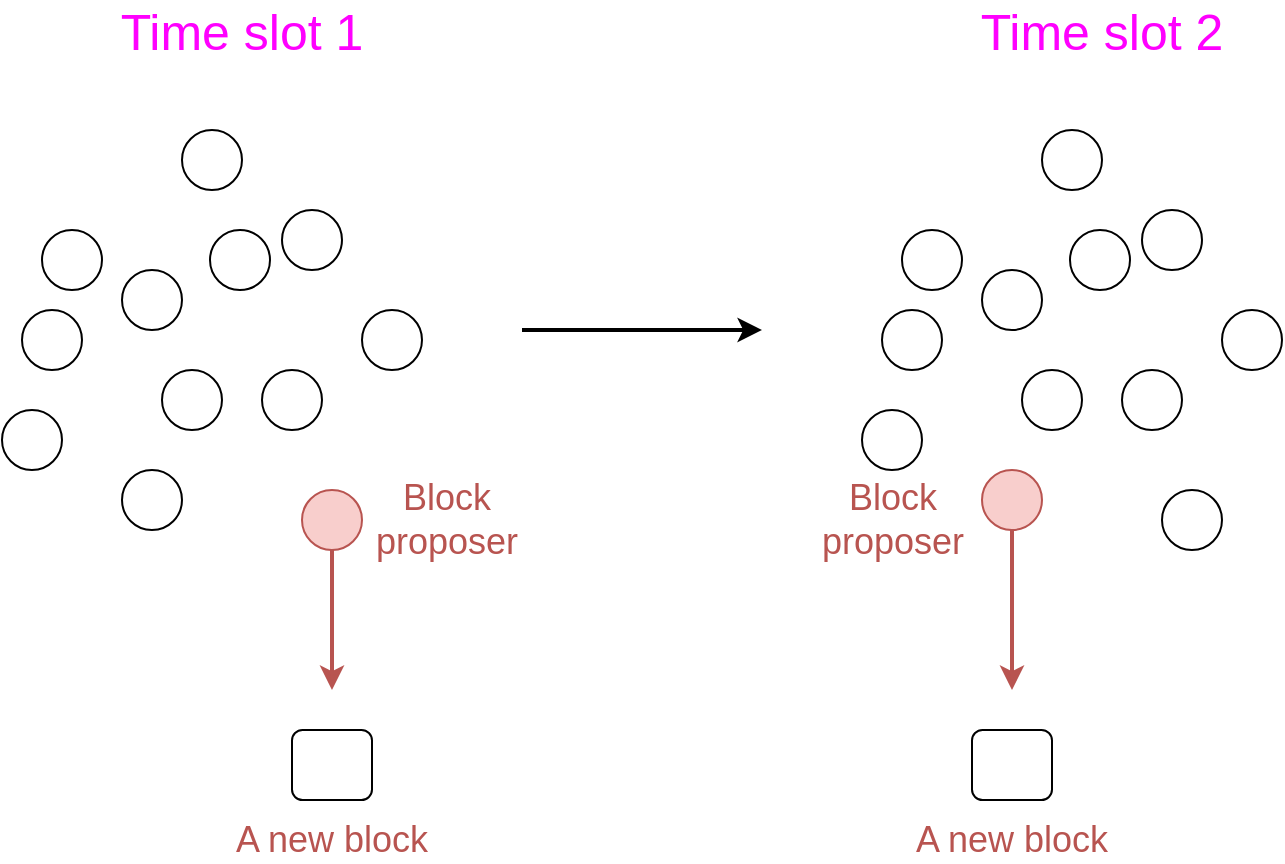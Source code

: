 <mxfile version="13.0.3" type="device"><diagram id="Wj4lwLenxesH-8zWeCi-" name="Page-1"><mxGraphModel dx="922" dy="637" grid="1" gridSize="10" guides="1" tooltips="1" connect="1" arrows="1" fold="1" page="1" pageScale="1" pageWidth="827" pageHeight="1169" math="0" shadow="0"><root><mxCell id="0"/><mxCell id="1" parent="0"/><mxCell id="X7VUpzM1G8LX-Widazdv-1" value="" style="ellipse;whiteSpace=wrap;html=1;aspect=fixed;" parent="1" vertex="1"><mxGeometry x="300" y="280" width="30" height="30" as="geometry"/></mxCell><mxCell id="X7VUpzM1G8LX-Widazdv-2" value="" style="ellipse;whiteSpace=wrap;html=1;aspect=fixed;" parent="1" vertex="1"><mxGeometry x="290" y="320" width="30" height="30" as="geometry"/></mxCell><mxCell id="X7VUpzM1G8LX-Widazdv-3" value="" style="ellipse;whiteSpace=wrap;html=1;aspect=fixed;" parent="1" vertex="1"><mxGeometry x="360" y="350" width="30" height="30" as="geometry"/></mxCell><mxCell id="X7VUpzM1G8LX-Widazdv-4" value="" style="ellipse;whiteSpace=wrap;html=1;aspect=fixed;" parent="1" vertex="1"><mxGeometry x="384" y="280" width="30" height="30" as="geometry"/></mxCell><mxCell id="X7VUpzM1G8LX-Widazdv-5" value="" style="ellipse;whiteSpace=wrap;html=1;aspect=fixed;" parent="1" vertex="1"><mxGeometry x="340" y="300" width="30" height="30" as="geometry"/></mxCell><mxCell id="X7VUpzM1G8LX-Widazdv-6" value="" style="ellipse;whiteSpace=wrap;html=1;aspect=fixed;" parent="1" vertex="1"><mxGeometry x="370" y="230" width="30" height="30" as="geometry"/></mxCell><mxCell id="X7VUpzM1G8LX-Widazdv-7" value="" style="ellipse;whiteSpace=wrap;html=1;aspect=fixed;" parent="1" vertex="1"><mxGeometry x="460" y="320" width="30" height="30" as="geometry"/></mxCell><mxCell id="X7VUpzM1G8LX-Widazdv-8" value="" style="ellipse;whiteSpace=wrap;html=1;aspect=fixed;" parent="1" vertex="1"><mxGeometry x="410" y="350" width="30" height="30" as="geometry"/></mxCell><mxCell id="X7VUpzM1G8LX-Widazdv-9" value="" style="ellipse;whiteSpace=wrap;html=1;aspect=fixed;fillColor=#f8cecc;strokeColor=#b85450;" parent="1" vertex="1"><mxGeometry x="430" y="410" width="30" height="30" as="geometry"/></mxCell><mxCell id="X7VUpzM1G8LX-Widazdv-10" value="" style="ellipse;whiteSpace=wrap;html=1;aspect=fixed;" parent="1" vertex="1"><mxGeometry x="340" y="400" width="30" height="30" as="geometry"/></mxCell><mxCell id="X7VUpzM1G8LX-Widazdv-11" value="" style="ellipse;whiteSpace=wrap;html=1;aspect=fixed;" parent="1" vertex="1"><mxGeometry x="280" y="370" width="30" height="30" as="geometry"/></mxCell><mxCell id="X7VUpzM1G8LX-Widazdv-12" value="" style="ellipse;whiteSpace=wrap;html=1;aspect=fixed;" parent="1" vertex="1"><mxGeometry x="420" y="270" width="30" height="30" as="geometry"/></mxCell><mxCell id="kW90eCEtJeNh4p75za8l-3" value="" style="endArrow=classic;html=1;strokeWidth=2;exitX=0.5;exitY=1;exitDx=0;exitDy=0;fillColor=#f8cecc;strokeColor=#b85450;" parent="1" source="X7VUpzM1G8LX-Widazdv-9" edge="1"><mxGeometry width="50" height="50" relative="1" as="geometry"><mxPoint x="425" y="380" as="sourcePoint"/><mxPoint x="445" y="510" as="targetPoint"/></mxGeometry></mxCell><mxCell id="kW90eCEtJeNh4p75za8l-5" value="&lt;font color=&quot;#b85450&quot; style=&quot;font-size: 18px;&quot;&gt;Block proposer&lt;/font&gt;" style="text;html=1;strokeColor=none;fillColor=none;align=center;verticalAlign=middle;whiteSpace=wrap;rounded=0;fontSize=18;" parent="1" vertex="1"><mxGeometry x="460" y="400" width="85" height="50" as="geometry"/></mxCell><mxCell id="kW90eCEtJeNh4p75za8l-8" value="" style="rounded=1;whiteSpace=wrap;html=1;fontColor=#B85450;align=center;" parent="1" vertex="1"><mxGeometry x="425" y="530" width="40" height="35" as="geometry"/></mxCell><mxCell id="kW90eCEtJeNh4p75za8l-9" value="A new block" style="text;html=1;strokeColor=none;fillColor=none;align=center;verticalAlign=middle;whiteSpace=wrap;rounded=0;fontColor=#B85450;fontSize=18;" parent="1" vertex="1"><mxGeometry x="390" y="575" width="110" height="20" as="geometry"/></mxCell><mxCell id="rsP6Ram9ZVMZbcMxS1Hd-1" value="Time slot 1" style="text;html=1;strokeColor=none;fillColor=none;align=center;verticalAlign=middle;whiteSpace=wrap;rounded=0;fontColor=#FF00FF;fontSize=25;" vertex="1" parent="1"><mxGeometry x="330" y="170" width="140" height="20" as="geometry"/></mxCell><mxCell id="rsP6Ram9ZVMZbcMxS1Hd-2" value="" style="endArrow=classic;html=1;fontSize=25;fontColor=#FF00FF;strokeWidth=2;" edge="1" parent="1"><mxGeometry width="50" height="50" relative="1" as="geometry"><mxPoint x="540" y="330" as="sourcePoint"/><mxPoint x="660" y="330" as="targetPoint"/></mxGeometry></mxCell><mxCell id="rsP6Ram9ZVMZbcMxS1Hd-3" value="" style="ellipse;whiteSpace=wrap;html=1;aspect=fixed;" vertex="1" parent="1"><mxGeometry x="730" y="280" width="30" height="30" as="geometry"/></mxCell><mxCell id="rsP6Ram9ZVMZbcMxS1Hd-4" value="" style="ellipse;whiteSpace=wrap;html=1;aspect=fixed;" vertex="1" parent="1"><mxGeometry x="720" y="320" width="30" height="30" as="geometry"/></mxCell><mxCell id="rsP6Ram9ZVMZbcMxS1Hd-5" value="" style="ellipse;whiteSpace=wrap;html=1;aspect=fixed;" vertex="1" parent="1"><mxGeometry x="790" y="350" width="30" height="30" as="geometry"/></mxCell><mxCell id="rsP6Ram9ZVMZbcMxS1Hd-6" value="" style="ellipse;whiteSpace=wrap;html=1;aspect=fixed;" vertex="1" parent="1"><mxGeometry x="814" y="280" width="30" height="30" as="geometry"/></mxCell><mxCell id="rsP6Ram9ZVMZbcMxS1Hd-7" value="" style="ellipse;whiteSpace=wrap;html=1;aspect=fixed;" vertex="1" parent="1"><mxGeometry x="770" y="300" width="30" height="30" as="geometry"/></mxCell><mxCell id="rsP6Ram9ZVMZbcMxS1Hd-8" value="" style="ellipse;whiteSpace=wrap;html=1;aspect=fixed;" vertex="1" parent="1"><mxGeometry x="800" y="230" width="30" height="30" as="geometry"/></mxCell><mxCell id="rsP6Ram9ZVMZbcMxS1Hd-9" value="" style="ellipse;whiteSpace=wrap;html=1;aspect=fixed;" vertex="1" parent="1"><mxGeometry x="890" y="320" width="30" height="30" as="geometry"/></mxCell><mxCell id="rsP6Ram9ZVMZbcMxS1Hd-10" value="" style="ellipse;whiteSpace=wrap;html=1;aspect=fixed;" vertex="1" parent="1"><mxGeometry x="840" y="350" width="30" height="30" as="geometry"/></mxCell><mxCell id="rsP6Ram9ZVMZbcMxS1Hd-11" value="" style="ellipse;whiteSpace=wrap;html=1;aspect=fixed;" vertex="1" parent="1"><mxGeometry x="860" y="410" width="30" height="30" as="geometry"/></mxCell><mxCell id="rsP6Ram9ZVMZbcMxS1Hd-12" value="" style="ellipse;whiteSpace=wrap;html=1;aspect=fixed;fillColor=#f8cecc;strokeColor=#b85450;" vertex="1" parent="1"><mxGeometry x="770" y="400" width="30" height="30" as="geometry"/></mxCell><mxCell id="rsP6Ram9ZVMZbcMxS1Hd-13" value="" style="ellipse;whiteSpace=wrap;html=1;aspect=fixed;" vertex="1" parent="1"><mxGeometry x="710" y="370" width="30" height="30" as="geometry"/></mxCell><mxCell id="rsP6Ram9ZVMZbcMxS1Hd-14" value="" style="ellipse;whiteSpace=wrap;html=1;aspect=fixed;" vertex="1" parent="1"><mxGeometry x="850" y="270" width="30" height="30" as="geometry"/></mxCell><mxCell id="rsP6Ram9ZVMZbcMxS1Hd-15" value="" style="endArrow=classic;html=1;strokeWidth=2;exitX=0.5;exitY=1;exitDx=0;exitDy=0;fillColor=#f8cecc;strokeColor=#b85450;" edge="1" parent="1" source="rsP6Ram9ZVMZbcMxS1Hd-12"><mxGeometry width="50" height="50" relative="1" as="geometry"><mxPoint x="855" y="380" as="sourcePoint"/><mxPoint x="785" y="510" as="targetPoint"/></mxGeometry></mxCell><mxCell id="rsP6Ram9ZVMZbcMxS1Hd-16" value="&lt;font color=&quot;#b85450&quot; style=&quot;font-size: 18px;&quot;&gt;Block proposer&lt;/font&gt;" style="text;html=1;strokeColor=none;fillColor=none;align=center;verticalAlign=middle;whiteSpace=wrap;rounded=0;fontSize=18;" vertex="1" parent="1"><mxGeometry x="682.5" y="400" width="85" height="50" as="geometry"/></mxCell><mxCell id="rsP6Ram9ZVMZbcMxS1Hd-17" value="" style="rounded=1;whiteSpace=wrap;html=1;fontColor=#B85450;align=center;" vertex="1" parent="1"><mxGeometry x="765" y="530" width="40" height="35" as="geometry"/></mxCell><mxCell id="rsP6Ram9ZVMZbcMxS1Hd-18" value="A new block" style="text;html=1;strokeColor=none;fillColor=none;align=center;verticalAlign=middle;whiteSpace=wrap;rounded=0;fontColor=#B85450;fontSize=18;" vertex="1" parent="1"><mxGeometry x="730" y="575" width="110" height="20" as="geometry"/></mxCell><mxCell id="rsP6Ram9ZVMZbcMxS1Hd-19" value="Time slot 2" style="text;html=1;strokeColor=none;fillColor=none;align=center;verticalAlign=middle;whiteSpace=wrap;rounded=0;fontColor=#FF00FF;fontSize=25;" vertex="1" parent="1"><mxGeometry x="760" y="170" width="140" height="20" as="geometry"/></mxCell></root></mxGraphModel></diagram></mxfile>
